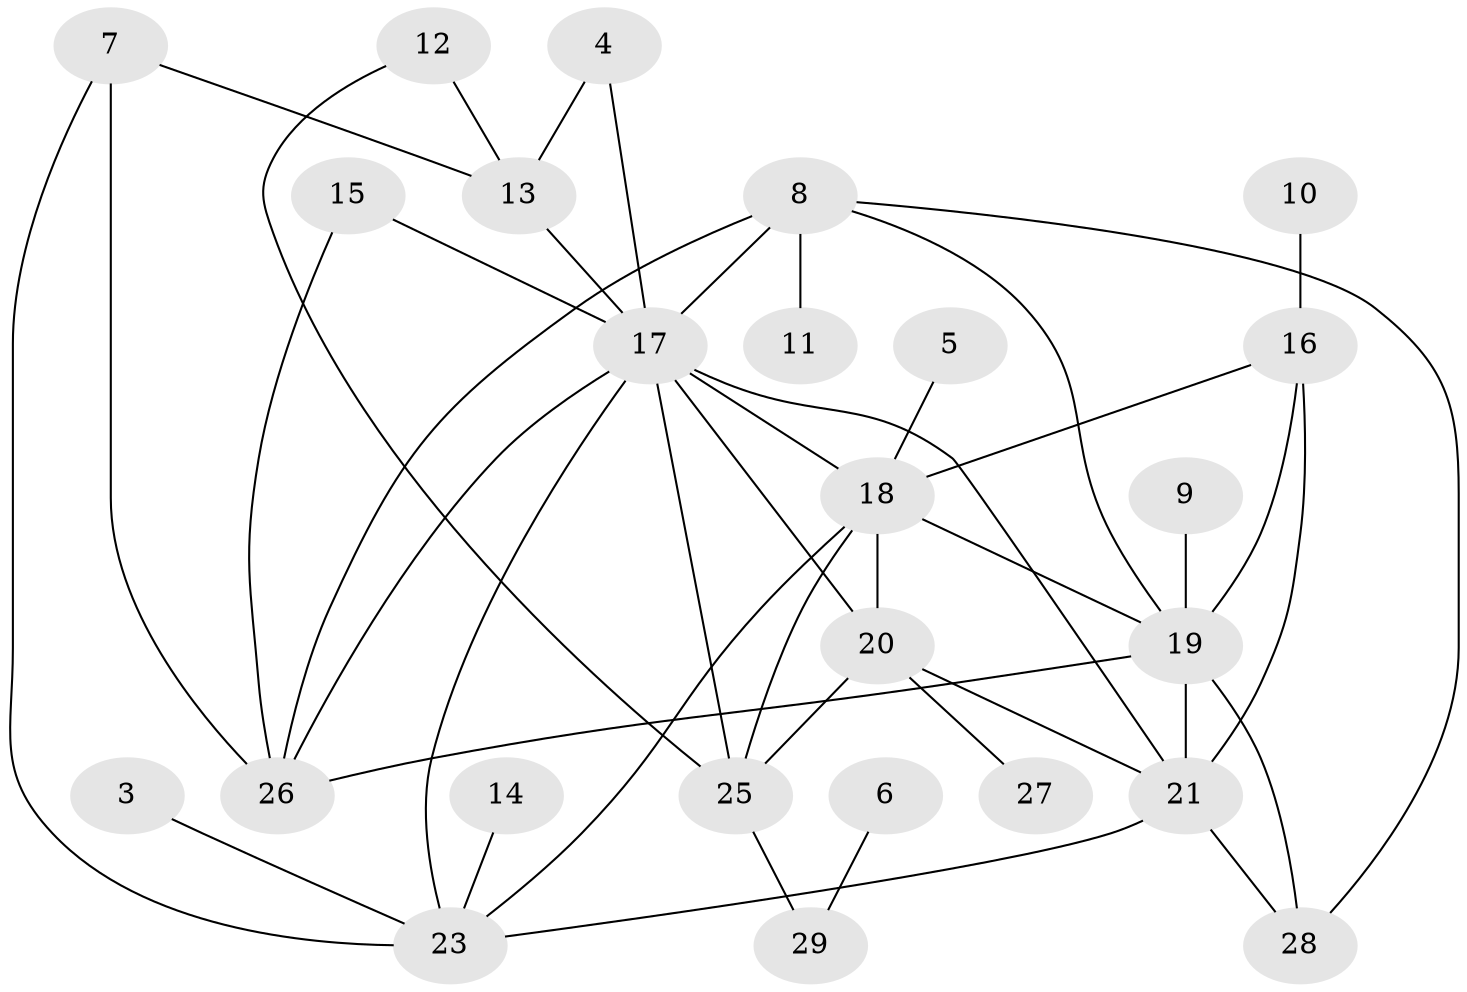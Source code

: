 // original degree distribution, {0: 0.06896551724137931, 3: 0.1896551724137931, 2: 0.2413793103448276, 5: 0.10344827586206896, 4: 0.13793103448275862, 8: 0.017241379310344827, 6: 0.05172413793103448, 1: 0.1896551724137931}
// Generated by graph-tools (version 1.1) at 2025/49/03/09/25 03:49:14]
// undirected, 25 vertices, 43 edges
graph export_dot {
graph [start="1"]
  node [color=gray90,style=filled];
  3;
  4;
  5;
  6;
  7;
  8;
  9;
  10;
  11;
  12;
  13;
  14;
  15;
  16;
  17;
  18;
  19;
  20;
  21;
  23;
  25;
  26;
  27;
  28;
  29;
  3 -- 23 [weight=1.0];
  4 -- 13 [weight=1.0];
  4 -- 17 [weight=1.0];
  5 -- 18 [weight=1.0];
  6 -- 29 [weight=1.0];
  7 -- 13 [weight=1.0];
  7 -- 23 [weight=1.0];
  7 -- 26 [weight=1.0];
  8 -- 11 [weight=1.0];
  8 -- 17 [weight=1.0];
  8 -- 19 [weight=1.0];
  8 -- 26 [weight=1.0];
  8 -- 28 [weight=1.0];
  9 -- 19 [weight=1.0];
  10 -- 16 [weight=1.0];
  12 -- 13 [weight=1.0];
  12 -- 25 [weight=1.0];
  13 -- 17 [weight=1.0];
  14 -- 23 [weight=1.0];
  15 -- 17 [weight=1.0];
  15 -- 26 [weight=1.0];
  16 -- 18 [weight=1.0];
  16 -- 19 [weight=2.0];
  16 -- 21 [weight=1.0];
  17 -- 18 [weight=1.0];
  17 -- 20 [weight=2.0];
  17 -- 21 [weight=1.0];
  17 -- 23 [weight=1.0];
  17 -- 25 [weight=1.0];
  17 -- 26 [weight=1.0];
  18 -- 19 [weight=1.0];
  18 -- 20 [weight=1.0];
  18 -- 23 [weight=1.0];
  18 -- 25 [weight=1.0];
  19 -- 21 [weight=2.0];
  19 -- 26 [weight=2.0];
  19 -- 28 [weight=2.0];
  20 -- 21 [weight=1.0];
  20 -- 25 [weight=1.0];
  20 -- 27 [weight=1.0];
  21 -- 23 [weight=1.0];
  21 -- 28 [weight=1.0];
  25 -- 29 [weight=1.0];
}
